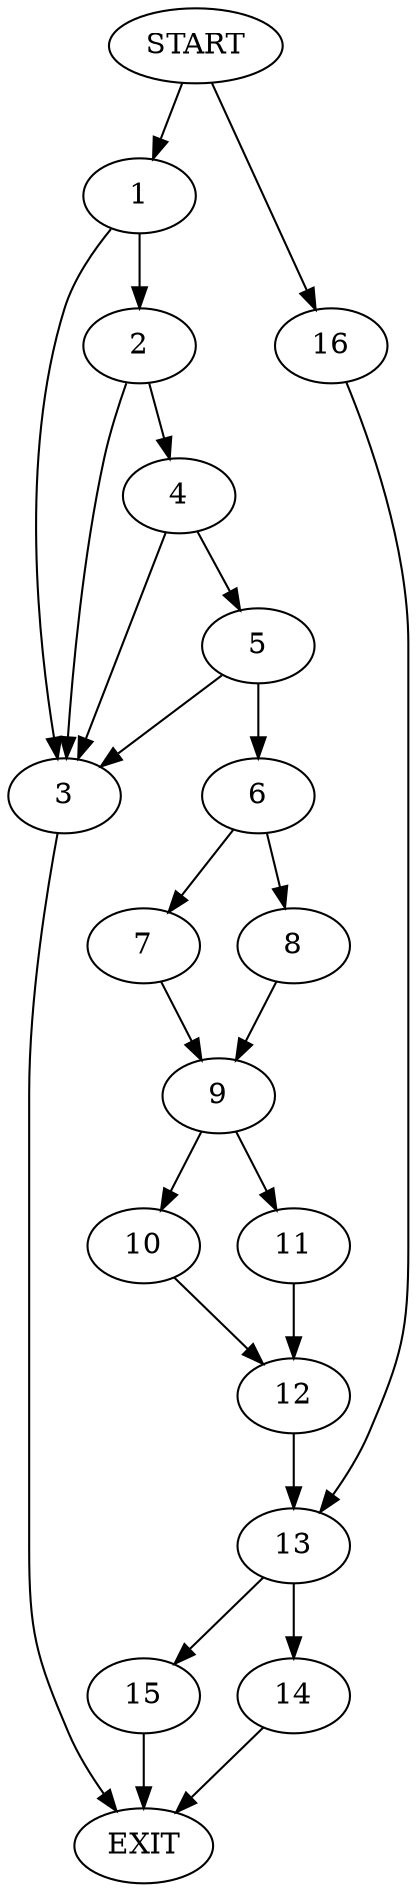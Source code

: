 digraph {
0 [label="START"]
17 [label="EXIT"]
0 -> 1
1 -> 2
1 -> 3
3 -> 17
2 -> 3
2 -> 4
4 -> 3
4 -> 5
5 -> 3
5 -> 6
6 -> 7
6 -> 8
7 -> 9
8 -> 9
9 -> 10
9 -> 11
10 -> 12
11 -> 12
12 -> 13
13 -> 14
13 -> 15
0 -> 16
16 -> 13
14 -> 17
15 -> 17
}
